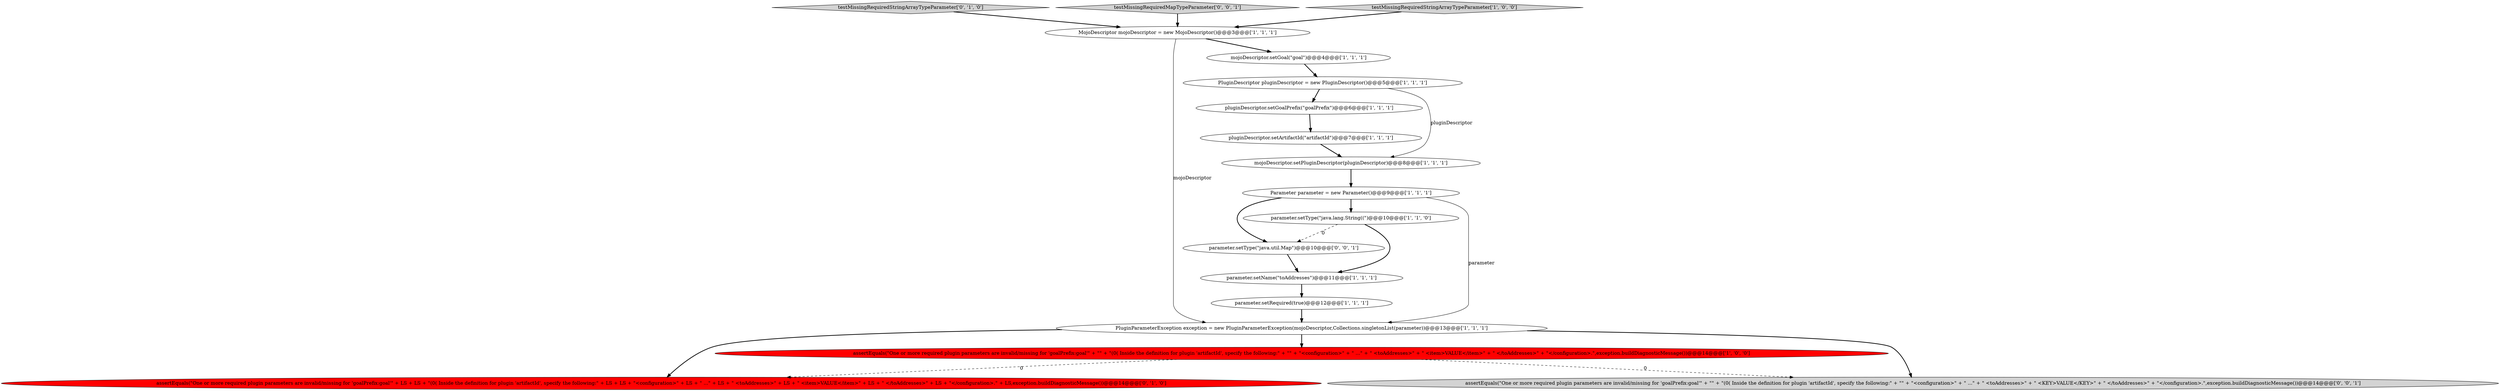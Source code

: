 digraph {
2 [style = filled, label = "PluginParameterException exception = new PluginParameterException(mojoDescriptor,Collections.singletonList(parameter))@@@13@@@['1', '1', '1']", fillcolor = white, shape = ellipse image = "AAA0AAABBB1BBB"];
9 [style = filled, label = "Parameter parameter = new Parameter()@@@9@@@['1', '1', '1']", fillcolor = white, shape = ellipse image = "AAA0AAABBB1BBB"];
8 [style = filled, label = "parameter.setRequired(true)@@@12@@@['1', '1', '1']", fillcolor = white, shape = ellipse image = "AAA0AAABBB1BBB"];
4 [style = filled, label = "assertEquals(\"One or more required plugin parameters are invalid/missing for 'goalPrefix:goal'\" + \"\" + \"(0( Inside the definition for plugin 'artifactId', specify the following:\" + \"\" + \"<configuration>\" + \" ...\" + \" <toAddresses>\" + \" <item>VALUE</item>\" + \" </toAddresses>\" + \"</configuration>.\",exception.buildDiagnosticMessage())@@@14@@@['1', '0', '0']", fillcolor = red, shape = ellipse image = "AAA1AAABBB1BBB"];
17 [style = filled, label = "parameter.setType(\"java.util.Map\")@@@10@@@['0', '0', '1']", fillcolor = white, shape = ellipse image = "AAA0AAABBB3BBB"];
0 [style = filled, label = "parameter.setName(\"toAddresses\")@@@11@@@['1', '1', '1']", fillcolor = white, shape = ellipse image = "AAA0AAABBB1BBB"];
1 [style = filled, label = "pluginDescriptor.setGoalPrefix(\"goalPrefix\")@@@6@@@['1', '1', '1']", fillcolor = white, shape = ellipse image = "AAA0AAABBB1BBB"];
13 [style = filled, label = "testMissingRequiredStringArrayTypeParameter['0', '1', '0']", fillcolor = lightgray, shape = diamond image = "AAA0AAABBB2BBB"];
3 [style = filled, label = "mojoDescriptor.setGoal(\"goal\")@@@4@@@['1', '1', '1']", fillcolor = white, shape = ellipse image = "AAA0AAABBB1BBB"];
7 [style = filled, label = "parameter.setType(\"java.lang.String((\")@@@10@@@['1', '1', '0']", fillcolor = white, shape = ellipse image = "AAA0AAABBB1BBB"];
14 [style = filled, label = "assertEquals(\"One or more required plugin parameters are invalid/missing for 'goalPrefix:goal'\" + LS + LS + \"(0( Inside the definition for plugin 'artifactId', specify the following:\" + LS + LS + \"<configuration>\" + LS + \" ...\" + LS + \" <toAddresses>\" + LS + \" <item>VALUE</item>\" + LS + \" </toAddresses>\" + LS + \"</configuration>.\" + LS,exception.buildDiagnosticMessage())@@@14@@@['0', '1', '0']", fillcolor = red, shape = ellipse image = "AAA1AAABBB2BBB"];
16 [style = filled, label = "assertEquals(\"One or more required plugin parameters are invalid/missing for 'goalPrefix:goal'\" + \"\" + \"(0( Inside the definition for plugin 'artifactId', specify the following:\" + \"\" + \"<configuration>\" + \" ...\" + \" <toAddresses>\" + \" <KEY>VALUE</KEY>\" + \" </toAddresses>\" + \"</configuration>.\",exception.buildDiagnosticMessage())@@@14@@@['0', '0', '1']", fillcolor = lightgray, shape = ellipse image = "AAA0AAABBB3BBB"];
12 [style = filled, label = "mojoDescriptor.setPluginDescriptor(pluginDescriptor)@@@8@@@['1', '1', '1']", fillcolor = white, shape = ellipse image = "AAA0AAABBB1BBB"];
15 [style = filled, label = "testMissingRequiredMapTypeParameter['0', '0', '1']", fillcolor = lightgray, shape = diamond image = "AAA0AAABBB3BBB"];
6 [style = filled, label = "PluginDescriptor pluginDescriptor = new PluginDescriptor()@@@5@@@['1', '1', '1']", fillcolor = white, shape = ellipse image = "AAA0AAABBB1BBB"];
5 [style = filled, label = "pluginDescriptor.setArtifactId(\"artifactId\")@@@7@@@['1', '1', '1']", fillcolor = white, shape = ellipse image = "AAA0AAABBB1BBB"];
10 [style = filled, label = "testMissingRequiredStringArrayTypeParameter['1', '0', '0']", fillcolor = lightgray, shape = diamond image = "AAA0AAABBB1BBB"];
11 [style = filled, label = "MojoDescriptor mojoDescriptor = new MojoDescriptor()@@@3@@@['1', '1', '1']", fillcolor = white, shape = ellipse image = "AAA0AAABBB1BBB"];
1->5 [style = bold, label=""];
4->16 [style = dashed, label="0"];
6->12 [style = solid, label="pluginDescriptor"];
7->17 [style = dashed, label="0"];
3->6 [style = bold, label=""];
9->17 [style = bold, label=""];
7->0 [style = bold, label=""];
9->7 [style = bold, label=""];
12->9 [style = bold, label=""];
11->2 [style = solid, label="mojoDescriptor"];
2->4 [style = bold, label=""];
13->11 [style = bold, label=""];
6->1 [style = bold, label=""];
17->0 [style = bold, label=""];
15->11 [style = bold, label=""];
8->2 [style = bold, label=""];
5->12 [style = bold, label=""];
11->3 [style = bold, label=""];
2->14 [style = bold, label=""];
9->2 [style = solid, label="parameter"];
0->8 [style = bold, label=""];
4->14 [style = dashed, label="0"];
10->11 [style = bold, label=""];
2->16 [style = bold, label=""];
}
